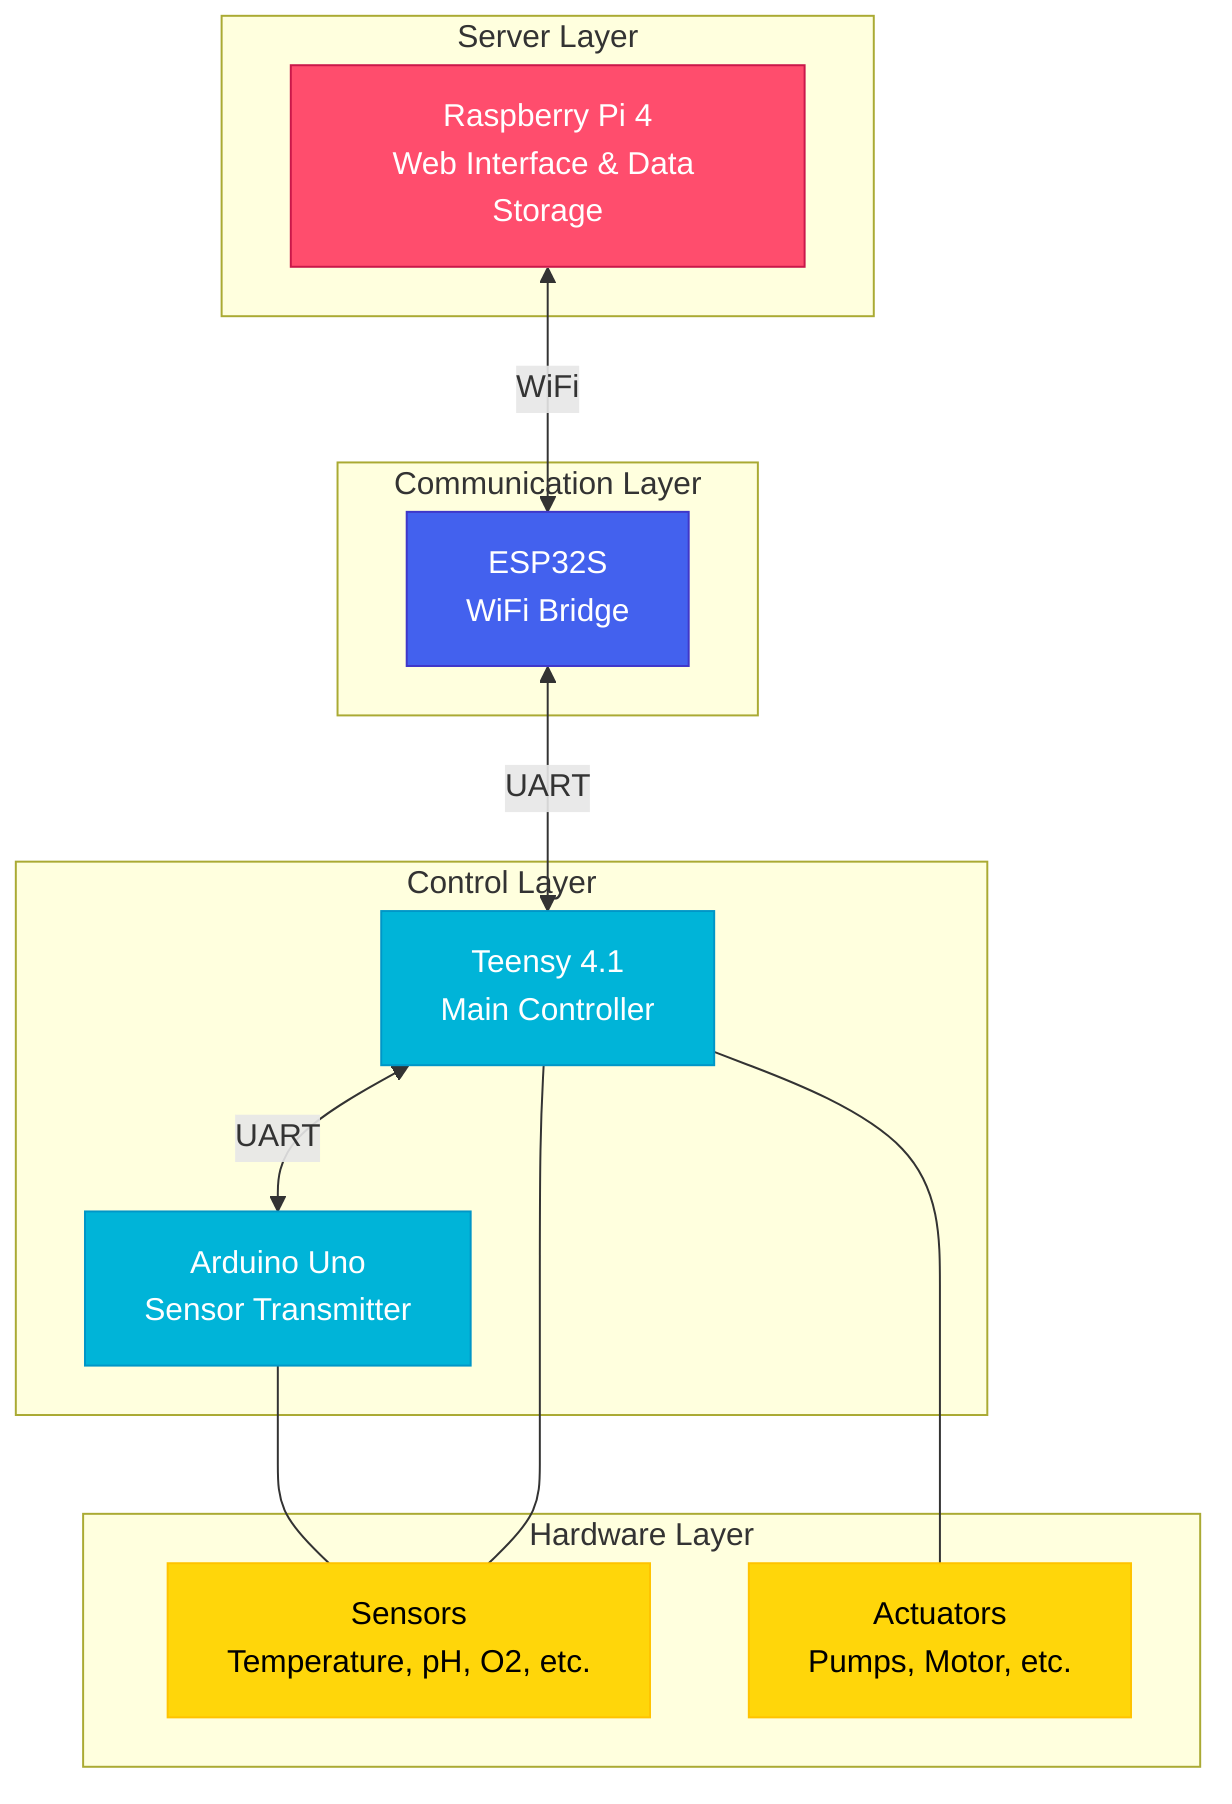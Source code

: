 graph TB
    subgraph Server[Server Layer]
        RPI[Raspberry Pi 4<br/>Web Interface & Data Storage]
    end

    subgraph Communication[Communication Layer]
        ESP[ESP32S<br/>WiFi Bridge]
    end

    subgraph Control[Control Layer]
        Teensy[Teensy 4.1<br/>Main Controller]
        Arduino[Arduino Uno<br/>Sensor Transmitter]
    end

    subgraph Hardware[Hardware Layer]
        Sensors[Sensors<br/>Temperature, pH, O2, etc.]
        Actuators[Actuators<br/>Pumps, Motor, etc.]
    end

    %% Links
    RPI <--WiFi--> ESP
    ESP <--UART--> Teensy
    Teensy <--UART--> Arduino
    Arduino --- Sensors
    Teensy --- Sensors
    Teensy --- Actuators

    %% Styling
    classDef server fill:#ff4d6d,stroke:#c9184a,color:#ffffff
    classDef communication fill:#4361ee,stroke:#3f37c9,color:#ffffff
    classDef control fill:#00b4d8,stroke:#0096c7,color:#ffffff
    classDef hardware fill:#ffd60a,stroke:#ffc300,color:#000000

    class RPI server
    class ESP communication
    class Teensy,Arduino control
    class Sensors,Actuators hardware